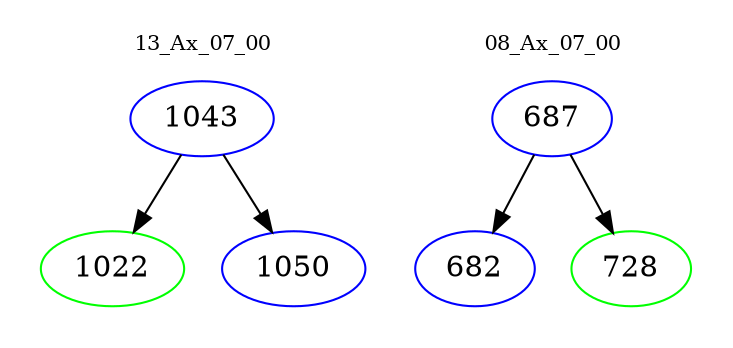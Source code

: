 digraph{
subgraph cluster_0 {
color = white
label = "13_Ax_07_00";
fontsize=10;
T0_1043 [label="1043", color="blue"]
T0_1043 -> T0_1022 [color="black"]
T0_1022 [label="1022", color="green"]
T0_1043 -> T0_1050 [color="black"]
T0_1050 [label="1050", color="blue"]
}
subgraph cluster_1 {
color = white
label = "08_Ax_07_00";
fontsize=10;
T1_687 [label="687", color="blue"]
T1_687 -> T1_682 [color="black"]
T1_682 [label="682", color="blue"]
T1_687 -> T1_728 [color="black"]
T1_728 [label="728", color="green"]
}
}
